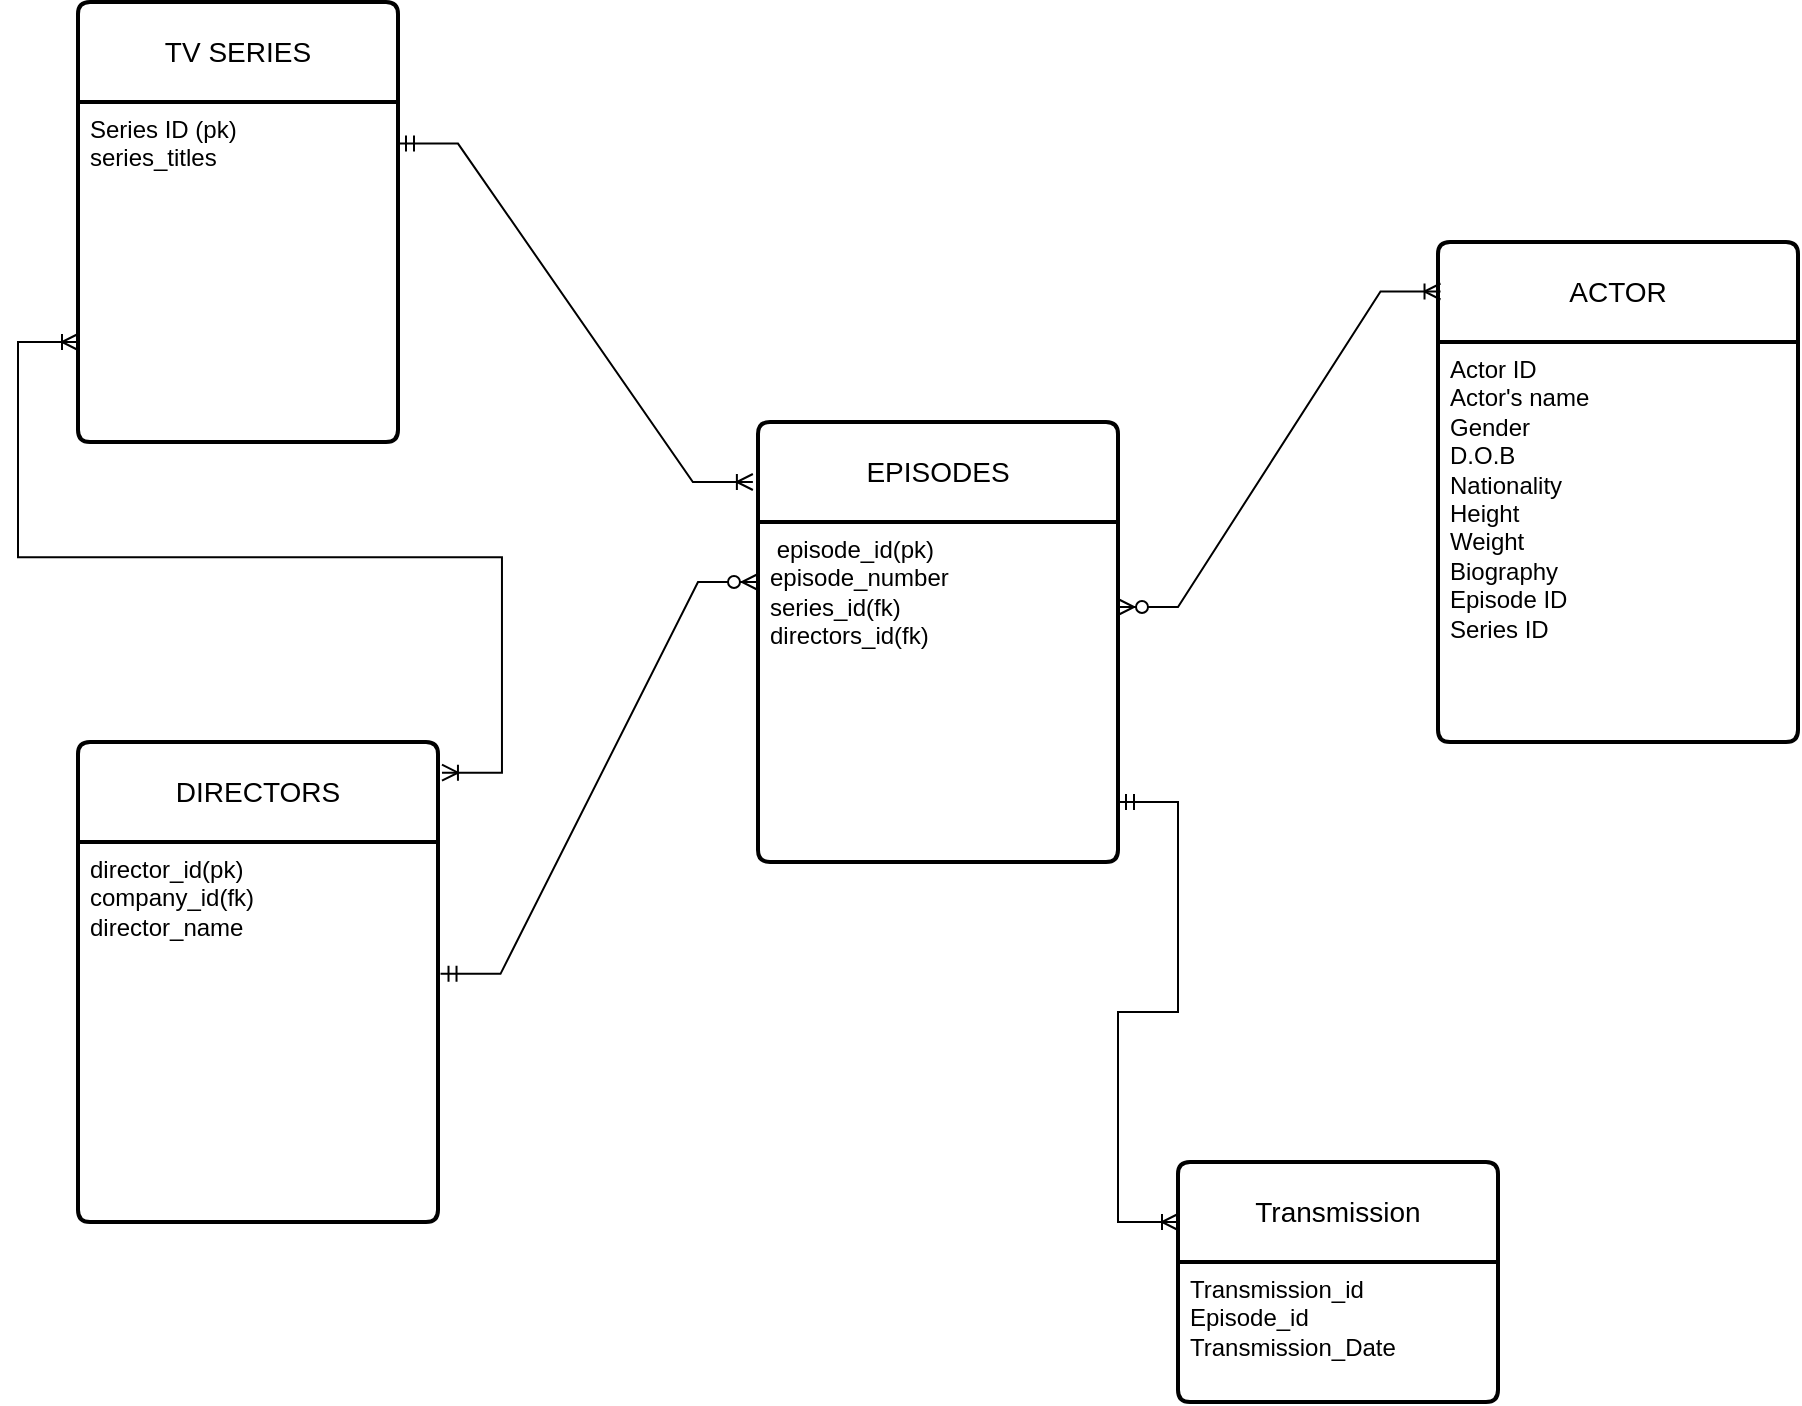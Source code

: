 <mxfile version="24.2.5" type="device">
  <diagram name="Page-1" id="VKkNoMPAgN4xQ-Vmbln4">
    <mxGraphModel dx="864" dy="516" grid="1" gridSize="10" guides="1" tooltips="1" connect="1" arrows="1" fold="1" page="1" pageScale="1" pageWidth="1100" pageHeight="1700" math="0" shadow="0">
      <root>
        <object label="" id="0">
          <mxCell />
        </object>
        <mxCell id="1" parent="0" />
        <mxCell id="YG-Z12xjU9guvom_NeQO-3" value="TV SERIES" style="swimlane;childLayout=stackLayout;horizontal=1;startSize=50;horizontalStack=0;rounded=1;fontSize=14;fontStyle=0;strokeWidth=2;resizeParent=0;resizeLast=1;shadow=0;dashed=0;align=center;arcSize=4;whiteSpace=wrap;html=1;" parent="1" vertex="1">
          <mxGeometry x="170" y="60" width="160" height="220" as="geometry" />
        </mxCell>
        <mxCell id="YG-Z12xjU9guvom_NeQO-4" value="Series ID (pk)&lt;br&gt;series_titles" style="align=left;strokeColor=none;fillColor=none;spacingLeft=4;fontSize=12;verticalAlign=top;resizable=0;rotatable=0;part=1;html=1;" parent="YG-Z12xjU9guvom_NeQO-3" vertex="1">
          <mxGeometry y="50" width="160" height="170" as="geometry" />
        </mxCell>
        <mxCell id="YG-Z12xjU9guvom_NeQO-6" value="EPISODES" style="swimlane;childLayout=stackLayout;horizontal=1;startSize=50;horizontalStack=0;rounded=1;fontSize=14;fontStyle=0;strokeWidth=2;resizeParent=0;resizeLast=1;shadow=0;dashed=0;align=center;arcSize=4;whiteSpace=wrap;html=1;" parent="1" vertex="1">
          <mxGeometry x="510" y="270" width="180" height="220" as="geometry">
            <mxRectangle x="510" y="270" width="110" height="50" as="alternateBounds" />
          </mxGeometry>
        </mxCell>
        <mxCell id="YG-Z12xjU9guvom_NeQO-7" value="&amp;nbsp;episode_id(pk)&lt;div&gt;episode_number&lt;/div&gt;&lt;div&gt;series_id(fk)&lt;/div&gt;&lt;div&gt;directors_id(fk)&lt;/div&gt;" style="align=left;strokeColor=none;fillColor=none;spacingLeft=4;fontSize=12;verticalAlign=top;resizable=0;rotatable=0;part=1;html=1;" parent="YG-Z12xjU9guvom_NeQO-6" vertex="1">
          <mxGeometry y="50" width="180" height="170" as="geometry" />
        </mxCell>
        <mxCell id="YG-Z12xjU9guvom_NeQO-11" value="DIRECTORS" style="swimlane;childLayout=stackLayout;horizontal=1;startSize=50;horizontalStack=0;rounded=1;fontSize=14;fontStyle=0;strokeWidth=2;resizeParent=0;resizeLast=1;shadow=0;dashed=0;align=center;arcSize=4;whiteSpace=wrap;html=1;" parent="1" vertex="1">
          <mxGeometry x="170" y="430" width="180" height="240" as="geometry" />
        </mxCell>
        <mxCell id="YG-Z12xjU9guvom_NeQO-12" value="director_id(pk)&lt;div&gt;company_id(fk)&lt;/div&gt;&lt;div&gt;director_name&lt;/div&gt;" style="align=left;strokeColor=none;fillColor=none;spacingLeft=4;fontSize=12;verticalAlign=top;resizable=0;rotatable=0;part=1;html=1;" parent="YG-Z12xjU9guvom_NeQO-11" vertex="1">
          <mxGeometry y="50" width="180" height="190" as="geometry" />
        </mxCell>
        <mxCell id="YG-Z12xjU9guvom_NeQO-16" value="" style="edgeStyle=entityRelationEdgeStyle;fontSize=12;html=1;endArrow=ERoneToMany;startArrow=ERmandOne;rounded=0;exitX=1.016;exitY=0.171;exitDx=0;exitDy=0;exitPerimeter=0;" parent="1" edge="1">
          <mxGeometry width="100" height="100" relative="1" as="geometry">
            <mxPoint x="330.0" y="130.78" as="sourcePoint" />
            <mxPoint x="507.44" y="300" as="targetPoint" />
            <Array as="points">
              <mxPoint x="317.44" y="131" />
            </Array>
          </mxGeometry>
        </mxCell>
        <mxCell id="YG-Z12xjU9guvom_NeQO-9" value="ACTOR" style="swimlane;childLayout=stackLayout;horizontal=1;startSize=50;horizontalStack=0;rounded=1;fontSize=14;fontStyle=0;strokeWidth=2;resizeParent=0;resizeLast=1;shadow=0;dashed=0;align=center;arcSize=4;whiteSpace=wrap;html=1;" parent="1" vertex="1">
          <mxGeometry x="850" y="180" width="180" height="250" as="geometry" />
        </mxCell>
        <mxCell id="YG-Z12xjU9guvom_NeQO-10" value="Actor ID&lt;br&gt;Actor&#39;s name&lt;br&gt;Gender&lt;br&gt;D.O.B&lt;br&gt;Nationality&lt;br&gt;Height&lt;br&gt;Weight&lt;br&gt;Biography&lt;br&gt;Episode ID&lt;br&gt;Series ID" style="align=left;strokeColor=none;fillColor=none;spacingLeft=4;fontSize=12;verticalAlign=top;resizable=0;rotatable=0;part=1;html=1;" parent="YG-Z12xjU9guvom_NeQO-9" vertex="1">
          <mxGeometry y="50" width="180" height="200" as="geometry" />
        </mxCell>
        <mxCell id="YG-Z12xjU9guvom_NeQO-24" value="" style="edgeStyle=entityRelationEdgeStyle;fontSize=12;html=1;endArrow=ERoneToMany;startArrow=ERzeroToMany;rounded=0;exitX=1;exitY=0.25;exitDx=0;exitDy=0;entryX=0.007;entryY=0.099;entryDx=0;entryDy=0;entryPerimeter=0;" parent="1" source="YG-Z12xjU9guvom_NeQO-7" target="YG-Z12xjU9guvom_NeQO-9" edge="1">
          <mxGeometry width="100" height="100" relative="1" as="geometry">
            <mxPoint x="1020" y="280" as="sourcePoint" />
            <mxPoint x="830" y="480" as="targetPoint" />
          </mxGeometry>
        </mxCell>
        <mxCell id="1w3JbAY_f5RtESQ2giym-1" value="" style="edgeStyle=entityRelationEdgeStyle;fontSize=12;html=1;endArrow=ERzeroToMany;startArrow=ERmandOne;rounded=0;exitX=1.007;exitY=0.347;exitDx=0;exitDy=0;exitPerimeter=0;" parent="1" source="YG-Z12xjU9guvom_NeQO-12" edge="1">
          <mxGeometry width="100" height="100" relative="1" as="geometry">
            <mxPoint x="410" y="540" as="sourcePoint" />
            <mxPoint x="510" y="350" as="targetPoint" />
            <Array as="points">
              <mxPoint x="430" y="470" />
            </Array>
          </mxGeometry>
        </mxCell>
        <mxCell id="1w3JbAY_f5RtESQ2giym-5" value="Transmission" style="swimlane;childLayout=stackLayout;horizontal=1;startSize=50;horizontalStack=0;rounded=1;fontSize=14;fontStyle=0;strokeWidth=2;resizeParent=0;resizeLast=1;shadow=0;dashed=0;align=center;arcSize=4;whiteSpace=wrap;html=1;" parent="1" vertex="1">
          <mxGeometry x="720" y="640" width="160" height="120" as="geometry" />
        </mxCell>
        <mxCell id="1w3JbAY_f5RtESQ2giym-6" value="Transmission_id&lt;br&gt;Episode_id&lt;br&gt;Transmission_Date" style="align=left;strokeColor=none;fillColor=none;spacingLeft=4;fontSize=12;verticalAlign=top;resizable=0;rotatable=0;part=1;html=1;" parent="1w3JbAY_f5RtESQ2giym-5" vertex="1">
          <mxGeometry y="50" width="160" height="70" as="geometry" />
        </mxCell>
        <mxCell id="1w3JbAY_f5RtESQ2giym-7" value="" style="edgeStyle=entityRelationEdgeStyle;fontSize=12;html=1;endArrow=ERoneToMany;startArrow=ERoneToMany;rounded=0;exitX=1.011;exitY=0.064;exitDx=0;exitDy=0;exitPerimeter=0;" parent="1" source="YG-Z12xjU9guvom_NeQO-11" edge="1">
          <mxGeometry width="100" height="100" relative="1" as="geometry">
            <mxPoint x="70" y="330" as="sourcePoint" />
            <mxPoint x="170" y="230" as="targetPoint" />
          </mxGeometry>
        </mxCell>
        <mxCell id="1w3JbAY_f5RtESQ2giym-8" value="" style="edgeStyle=entityRelationEdgeStyle;fontSize=12;html=1;endArrow=ERoneToMany;startArrow=ERmandOne;rounded=0;entryX=0;entryY=0.25;entryDx=0;entryDy=0;" parent="1" target="1w3JbAY_f5RtESQ2giym-5" edge="1">
          <mxGeometry width="100" height="100" relative="1" as="geometry">
            <mxPoint x="690" y="460" as="sourcePoint" />
            <mxPoint x="790" y="360" as="targetPoint" />
          </mxGeometry>
        </mxCell>
      </root>
    </mxGraphModel>
  </diagram>
</mxfile>

